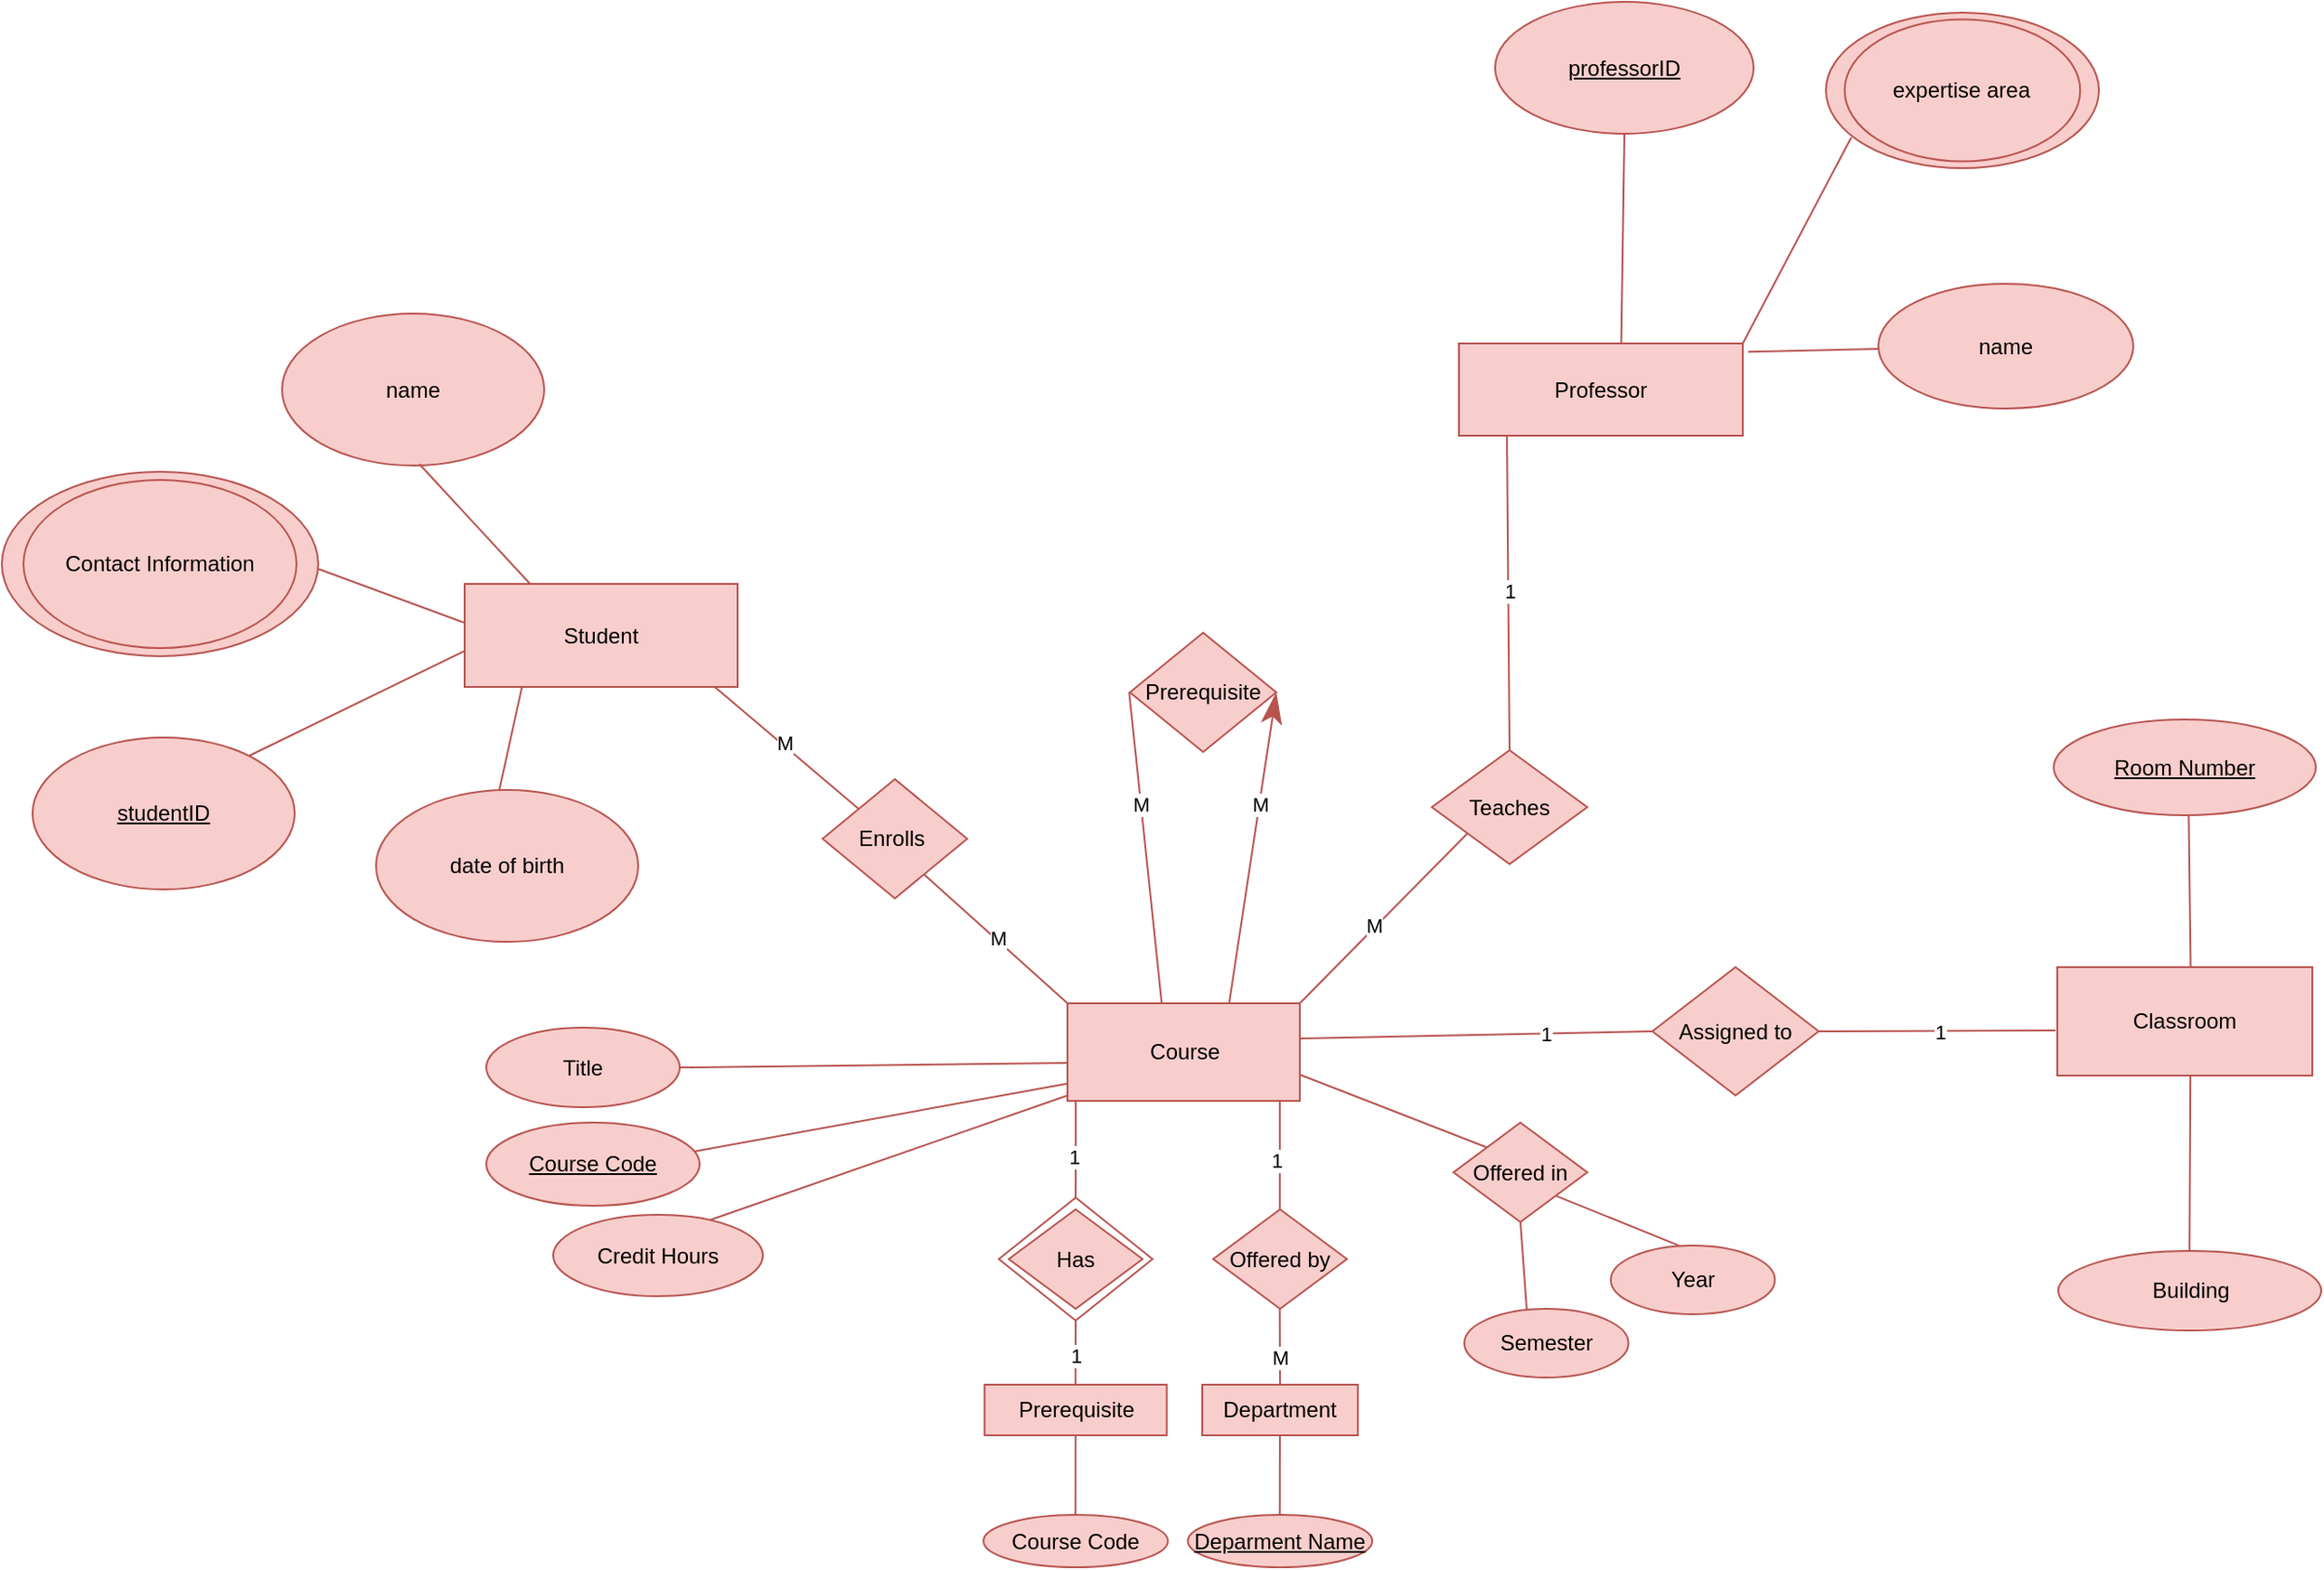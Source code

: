 <mxfile version="22.1.17" type="github">
  <diagram name="Page-1" id="F_wCH4cNJeah3VXanhgM">
    <mxGraphModel dx="884" dy="637" grid="0" gridSize="10" guides="1" tooltips="1" connect="1" arrows="1" fold="1" page="0" pageScale="1" pageWidth="850" pageHeight="1100" math="0" shadow="0">
      <root>
        <mxCell id="0" />
        <mxCell id="1" parent="0" />
        <mxCell id="qFm-FN6bEXjQ4lzIaX7l-1" value="&lt;u&gt;studentID&lt;/u&gt;" style="ellipse;whiteSpace=wrap;html=1;fillColor=#f8cecc;strokeColor=#b85450;" parent="1" vertex="1">
          <mxGeometry x="-154" y="271" width="145" height="84" as="geometry" />
        </mxCell>
        <mxCell id="qFm-FN6bEXjQ4lzIaX7l-2" value="name" style="ellipse;whiteSpace=wrap;html=1;fillColor=#f8cecc;strokeColor=#b85450;" parent="1" vertex="1">
          <mxGeometry x="-16" y="36.5" width="145" height="84" as="geometry" />
        </mxCell>
        <mxCell id="qFm-FN6bEXjQ4lzIaX7l-4" value="date of birth" style="ellipse;whiteSpace=wrap;html=1;fillColor=#f8cecc;strokeColor=#b85450;" parent="1" vertex="1">
          <mxGeometry x="36" y="300" width="145" height="84" as="geometry" />
        </mxCell>
        <mxCell id="qFm-FN6bEXjQ4lzIaX7l-7" value="Student" style="rounded=0;whiteSpace=wrap;html=1;fillColor=#f8cecc;strokeColor=#b85450;" parent="1" vertex="1">
          <mxGeometry x="85" y="186" width="151" height="57" as="geometry" />
        </mxCell>
        <mxCell id="zLRRYhPwCApjRW2eAUQS-5" value="Enrolls&amp;nbsp;&lt;br&gt;" style="rhombus;whiteSpace=wrap;html=1;rounded=0;fillColor=#f8cecc;strokeColor=#b85450;" parent="1" vertex="1">
          <mxGeometry x="283" y="294" width="80" height="66" as="geometry" />
        </mxCell>
        <mxCell id="zLRRYhPwCApjRW2eAUQS-9" value="Course" style="rounded=0;whiteSpace=wrap;html=1;fillColor=#f8cecc;strokeColor=#b85450;" parent="1" vertex="1">
          <mxGeometry x="418.5" y="418" width="128.5" height="54" as="geometry" />
        </mxCell>
        <mxCell id="zLRRYhPwCApjRW2eAUQS-15" value="" style="edgeStyle=none;orthogonalLoop=1;jettySize=auto;html=1;rounded=0;endArrow=none;startSize=14;endSize=14;sourcePerimeterSpacing=8;targetPerimeterSpacing=8;curved=1;endFill=0;exitX=1;exitY=0;exitDx=0;exitDy=0;entryX=0.228;entryY=0.732;entryDx=0;entryDy=0;entryPerimeter=0;fillColor=#f8cecc;strokeColor=#b85450;" parent="1" source="zLRRYhPwCApjRW2eAUQS-9" target="zLRRYhPwCApjRW2eAUQS-16" edge="1">
          <mxGeometry width="140" relative="1" as="geometry">
            <mxPoint x="589" y="355" as="sourcePoint" />
            <mxPoint x="690" y="312" as="targetPoint" />
            <Array as="points" />
          </mxGeometry>
        </mxCell>
        <mxCell id="crNkgiKCeQYQdioePn7H-45" value="M" style="edgeLabel;html=1;align=center;verticalAlign=middle;resizable=0;points=[];" vertex="1" connectable="0" parent="zLRRYhPwCApjRW2eAUQS-15">
          <mxGeometry x="-0.099" y="1" relative="1" as="geometry">
            <mxPoint as="offset" />
          </mxGeometry>
        </mxCell>
        <mxCell id="zLRRYhPwCApjRW2eAUQS-16" value="Teaches" style="rhombus;whiteSpace=wrap;html=1;rounded=0;fillColor=#f8cecc;strokeColor=#b85450;" parent="1" vertex="1">
          <mxGeometry x="620" y="278" width="86" height="63" as="geometry" />
        </mxCell>
        <mxCell id="zLRRYhPwCApjRW2eAUQS-18" value="" style="edgeStyle=none;orthogonalLoop=1;jettySize=auto;html=1;rounded=0;endArrow=none;startSize=14;endSize=14;sourcePerimeterSpacing=8;targetPerimeterSpacing=8;curved=1;exitX=0.5;exitY=0;exitDx=0;exitDy=0;endFill=0;entryX=0.169;entryY=0.995;entryDx=0;entryDy=0;entryPerimeter=0;fillColor=#f8cecc;strokeColor=#b85450;" parent="1" source="zLRRYhPwCApjRW2eAUQS-16" target="zLRRYhPwCApjRW2eAUQS-19" edge="1">
          <mxGeometry width="140" relative="1" as="geometry">
            <mxPoint x="633" y="196" as="sourcePoint" />
            <mxPoint x="724" y="55" as="targetPoint" />
            <Array as="points" />
          </mxGeometry>
        </mxCell>
        <mxCell id="crNkgiKCeQYQdioePn7H-50" value="1" style="edgeLabel;html=1;align=center;verticalAlign=middle;resizable=0;points=[];" vertex="1" connectable="0" parent="zLRRYhPwCApjRW2eAUQS-18">
          <mxGeometry x="0.01" relative="1" as="geometry">
            <mxPoint as="offset" />
          </mxGeometry>
        </mxCell>
        <mxCell id="zLRRYhPwCApjRW2eAUQS-19" value="Professor" style="rounded=0;whiteSpace=wrap;html=1;fillColor=#f8cecc;strokeColor=#b85450;" parent="1" vertex="1">
          <mxGeometry x="635" y="53" width="157" height="51" as="geometry" />
        </mxCell>
        <mxCell id="zLRRYhPwCApjRW2eAUQS-22" value="" style="edgeStyle=none;orthogonalLoop=1;jettySize=auto;html=1;rounded=0;endArrow=none;startSize=14;endSize=14;sourcePerimeterSpacing=8;targetPerimeterSpacing=8;curved=1;endFill=0;exitX=1;exitY=0.361;exitDx=0;exitDy=0;entryX=0;entryY=0.5;entryDx=0;entryDy=0;exitPerimeter=0;fillColor=#f8cecc;strokeColor=#b85450;" parent="1" source="zLRRYhPwCApjRW2eAUQS-9" target="zLRRYhPwCApjRW2eAUQS-23" edge="1">
          <mxGeometry width="140" relative="1" as="geometry">
            <mxPoint x="578.5" y="437.54" as="sourcePoint" />
            <mxPoint x="715.508" y="437.468" as="targetPoint" />
            <Array as="points" />
          </mxGeometry>
        </mxCell>
        <mxCell id="crNkgiKCeQYQdioePn7H-24" value="1" style="edgeLabel;html=1;align=center;verticalAlign=middle;resizable=0;points=[];" vertex="1" connectable="0" parent="zLRRYhPwCApjRW2eAUQS-22">
          <mxGeometry x="0.391" relative="1" as="geometry">
            <mxPoint as="offset" />
          </mxGeometry>
        </mxCell>
        <mxCell id="zLRRYhPwCApjRW2eAUQS-23" value="Assigned to" style="rhombus;whiteSpace=wrap;html=1;rounded=0;fillColor=#f8cecc;strokeColor=#b85450;" parent="1" vertex="1">
          <mxGeometry x="742" y="398" width="92" height="71" as="geometry" />
        </mxCell>
        <mxCell id="zLRRYhPwCApjRW2eAUQS-24" value="" style="group;fillColor=none;strokeColor=none;" parent="1" vertex="1" connectable="0">
          <mxGeometry x="-171" y="124" width="175" height="102" as="geometry" />
        </mxCell>
        <mxCell id="zLRRYhPwCApjRW2eAUQS-1" value="" style="ellipse;whiteSpace=wrap;html=1;fillColor=#f8cecc;strokeColor=#b85450;" parent="zLRRYhPwCApjRW2eAUQS-24" vertex="1">
          <mxGeometry width="175" height="102" as="geometry" />
        </mxCell>
        <mxCell id="zLRRYhPwCApjRW2eAUQS-2" value="Contact Information" style="ellipse;whiteSpace=wrap;html=1;fillColor=#f8cecc;strokeColor=#b85450;" parent="zLRRYhPwCApjRW2eAUQS-24" vertex="1">
          <mxGeometry x="12" y="4.5" width="151" height="93" as="geometry" />
        </mxCell>
        <mxCell id="zLRRYhPwCApjRW2eAUQS-25" value="" style="edgeStyle=none;orthogonalLoop=1;jettySize=auto;html=1;rounded=0;endArrow=none;startSize=14;endSize=14;sourcePerimeterSpacing=8;targetPerimeterSpacing=8;curved=1;endFill=0;exitX=0.594;exitY=0.99;exitDx=0;exitDy=0;exitPerimeter=0;entryX=0.307;entryY=-0.002;entryDx=0;entryDy=0;entryPerimeter=0;fillColor=#f8cecc;strokeColor=#b85450;" parent="1" edge="1">
          <mxGeometry width="140" relative="1" as="geometry">
            <mxPoint x="60.0" y="119.77" as="sourcePoint" />
            <mxPoint x="121.227" y="185.996" as="targetPoint" />
            <Array as="points" />
          </mxGeometry>
        </mxCell>
        <mxCell id="zLRRYhPwCApjRW2eAUQS-26" value="" style="edgeStyle=none;orthogonalLoop=1;jettySize=auto;html=1;rounded=0;endArrow=none;startSize=14;endSize=14;sourcePerimeterSpacing=8;targetPerimeterSpacing=8;curved=1;endFill=0;exitX=0.999;exitY=0.526;exitDx=0;exitDy=0;exitPerimeter=0;entryX=-0.002;entryY=0.376;entryDx=0;entryDy=0;entryPerimeter=0;fillColor=#f8cecc;strokeColor=#b85450;" parent="1" source="zLRRYhPwCApjRW2eAUQS-1" target="qFm-FN6bEXjQ4lzIaX7l-7" edge="1">
          <mxGeometry width="140" relative="1" as="geometry">
            <mxPoint x="4" y="172" as="sourcePoint" />
            <mxPoint x="61" y="222" as="targetPoint" />
            <Array as="points" />
          </mxGeometry>
        </mxCell>
        <mxCell id="zLRRYhPwCApjRW2eAUQS-27" value="" style="edgeStyle=none;orthogonalLoop=1;jettySize=auto;html=1;rounded=0;endArrow=none;startSize=14;endSize=14;sourcePerimeterSpacing=8;targetPerimeterSpacing=8;curved=1;endFill=0;exitX=0.999;exitY=0.526;exitDx=0;exitDy=0;exitPerimeter=0;entryX=0;entryY=0.65;entryDx=0;entryDy=0;entryPerimeter=0;fillColor=#f8cecc;strokeColor=#b85450;" parent="1" target="qFm-FN6bEXjQ4lzIaX7l-7" edge="1">
          <mxGeometry width="140" relative="1" as="geometry">
            <mxPoint x="-34" y="281" as="sourcePoint" />
            <mxPoint x="47" y="296" as="targetPoint" />
            <Array as="points" />
          </mxGeometry>
        </mxCell>
        <mxCell id="zLRRYhPwCApjRW2eAUQS-28" value="" style="edgeStyle=none;orthogonalLoop=1;jettySize=auto;html=1;rounded=0;endArrow=none;startSize=14;endSize=14;sourcePerimeterSpacing=8;targetPerimeterSpacing=8;curved=1;endFill=0;exitX=0.346;exitY=-0.006;exitDx=0;exitDy=0;exitPerimeter=0;entryX=0.21;entryY=1.001;entryDx=0;entryDy=0;entryPerimeter=0;fillColor=#f8cecc;strokeColor=#b85450;" parent="1" target="qFm-FN6bEXjQ4lzIaX7l-7" edge="1">
          <mxGeometry width="140" relative="1" as="geometry">
            <mxPoint x="104.09" y="300.496" as="sourcePoint" />
            <mxPoint x="119" y="244" as="targetPoint" />
            <Array as="points" />
          </mxGeometry>
        </mxCell>
        <mxCell id="zLRRYhPwCApjRW2eAUQS-31" value="" style="edgeStyle=none;curved=1;rounded=0;orthogonalLoop=1;jettySize=auto;html=1;endArrow=none;startSize=14;endSize=14;sourcePerimeterSpacing=8;targetPerimeterSpacing=8;endFill=0;exitX=1;exitY=0.5;exitDx=0;exitDy=0;fillColor=#f8cecc;strokeColor=#b85450;" parent="1" source="zLRRYhPwCApjRW2eAUQS-23" edge="1">
          <mxGeometry relative="1" as="geometry">
            <mxPoint x="841" y="437.88" as="sourcePoint" />
            <mxPoint x="965" y="433" as="targetPoint" />
            <Array as="points" />
          </mxGeometry>
        </mxCell>
        <mxCell id="crNkgiKCeQYQdioePn7H-25" value="1" style="edgeLabel;html=1;align=center;verticalAlign=middle;resizable=0;points=[];" vertex="1" connectable="0" parent="zLRRYhPwCApjRW2eAUQS-31">
          <mxGeometry x="0.021" y="-1" relative="1" as="geometry">
            <mxPoint as="offset" />
          </mxGeometry>
        </mxCell>
        <mxCell id="zLRRYhPwCApjRW2eAUQS-32" value="Classroom" style="rounded=0;whiteSpace=wrap;html=1;fillColor=#f8cecc;strokeColor=#b85450;" parent="1" vertex="1">
          <mxGeometry x="966" y="398" width="141" height="60" as="geometry" />
        </mxCell>
        <mxCell id="zLRRYhPwCApjRW2eAUQS-34" style="edgeStyle=none;curved=1;rounded=0;orthogonalLoop=1;jettySize=auto;html=1;endArrow=none;startSize=14;endSize=14;sourcePerimeterSpacing=8;targetPerimeterSpacing=8;endFill=0;entryX=0.515;entryY=0.995;entryDx=0;entryDy=0;entryPerimeter=0;exitX=0.523;exitY=0.001;exitDx=0;exitDy=0;exitPerimeter=0;fillColor=#f8cecc;strokeColor=#b85450;" parent="1" source="zLRRYhPwCApjRW2eAUQS-32" target="zLRRYhPwCApjRW2eAUQS-36" edge="1">
          <mxGeometry relative="1" as="geometry">
            <mxPoint x="1038.71" y="314.996" as="targetPoint" />
            <mxPoint x="1039" y="397" as="sourcePoint" />
          </mxGeometry>
        </mxCell>
        <mxCell id="zLRRYhPwCApjRW2eAUQS-35" style="edgeStyle=none;curved=1;rounded=0;orthogonalLoop=1;jettySize=auto;html=1;endArrow=none;startSize=14;endSize=14;sourcePerimeterSpacing=8;targetPerimeterSpacing=8;endFill=0;entryX=0.522;entryY=1.004;entryDx=0;entryDy=0;entryPerimeter=0;fillColor=#f8cecc;strokeColor=#b85450;" parent="1" target="zLRRYhPwCApjRW2eAUQS-32" edge="1">
          <mxGeometry relative="1" as="geometry">
            <mxPoint x="1038.8" y="477.496" as="targetPoint" />
            <mxPoint x="1039.09" y="559.5" as="sourcePoint" />
          </mxGeometry>
        </mxCell>
        <mxCell id="zLRRYhPwCApjRW2eAUQS-36" value="&lt;u&gt;Room Number&lt;/u&gt;" style="ellipse;whiteSpace=wrap;html=1;fillColor=#f8cecc;strokeColor=#b85450;" parent="1" vertex="1">
          <mxGeometry x="964" y="261" width="145" height="53" as="geometry" />
        </mxCell>
        <mxCell id="zLRRYhPwCApjRW2eAUQS-37" value="Building" style="ellipse;whiteSpace=wrap;html=1;fillColor=#f8cecc;strokeColor=#b85450;" parent="1" vertex="1">
          <mxGeometry x="966.5" y="555" width="145.5" height="44" as="geometry" />
        </mxCell>
        <mxCell id="zLRRYhPwCApjRW2eAUQS-39" value="" style="edgeStyle=none;orthogonalLoop=1;jettySize=auto;html=1;rounded=0;endArrow=none;startSize=14;endSize=14;sourcePerimeterSpacing=8;targetPerimeterSpacing=8;curved=1;exitX=0.702;exitY=0.799;exitDx=0;exitDy=0;exitPerimeter=0;entryX=0;entryY=0;entryDx=0;entryDy=0;endFill=0;fillColor=#f8cecc;strokeColor=#b85450;" parent="1" source="zLRRYhPwCApjRW2eAUQS-5" target="zLRRYhPwCApjRW2eAUQS-9" edge="1">
          <mxGeometry width="140" relative="1" as="geometry">
            <mxPoint x="420" y="304" as="sourcePoint" />
            <mxPoint x="560" y="304" as="targetPoint" />
            <Array as="points" />
          </mxGeometry>
        </mxCell>
        <mxCell id="crNkgiKCeQYQdioePn7H-21" value="M" style="edgeLabel;html=1;align=center;verticalAlign=middle;resizable=0;points=[];" vertex="1" connectable="0" parent="zLRRYhPwCApjRW2eAUQS-39">
          <mxGeometry x="0.013" y="1" relative="1" as="geometry">
            <mxPoint as="offset" />
          </mxGeometry>
        </mxCell>
        <mxCell id="zLRRYhPwCApjRW2eAUQS-40" value="" style="edgeStyle=none;orthogonalLoop=1;jettySize=auto;html=1;rounded=0;endArrow=none;startSize=14;endSize=14;sourcePerimeterSpacing=8;targetPerimeterSpacing=8;curved=1;entryX=0.916;entryY=0.999;entryDx=0;entryDy=0;entryPerimeter=0;exitX=0;exitY=0;exitDx=0;exitDy=0;endFill=0;fillColor=#f8cecc;strokeColor=#b85450;" parent="1" source="zLRRYhPwCApjRW2eAUQS-5" target="qFm-FN6bEXjQ4lzIaX7l-7" edge="1">
          <mxGeometry width="140" relative="1" as="geometry">
            <mxPoint x="408" y="356" as="sourcePoint" />
            <mxPoint x="548" y="356" as="targetPoint" />
            <Array as="points" />
          </mxGeometry>
        </mxCell>
        <mxCell id="crNkgiKCeQYQdioePn7H-20" value="M" style="edgeLabel;html=1;align=center;verticalAlign=middle;resizable=0;points=[];" vertex="1" connectable="0" parent="zLRRYhPwCApjRW2eAUQS-40">
          <mxGeometry x="0.057" y="-1" relative="1" as="geometry">
            <mxPoint as="offset" />
          </mxGeometry>
        </mxCell>
        <mxCell id="zLRRYhPwCApjRW2eAUQS-42" value="&lt;u&gt;professorID&lt;/u&gt;" style="ellipse;whiteSpace=wrap;html=1;fillColor=#f8cecc;strokeColor=#b85450;" parent="1" vertex="1">
          <mxGeometry x="655" y="-136" width="143" height="73" as="geometry" />
        </mxCell>
        <mxCell id="zLRRYhPwCApjRW2eAUQS-43" value="name" style="ellipse;whiteSpace=wrap;html=1;fillColor=#f8cecc;strokeColor=#b85450;" parent="1" vertex="1">
          <mxGeometry x="867" y="20" width="141" height="69" as="geometry" />
        </mxCell>
        <mxCell id="zLRRYhPwCApjRW2eAUQS-44" value="" style="group;fillColor=none;strokeColor=none;" parent="1" vertex="1" connectable="0">
          <mxGeometry x="838" y="-130" width="151" height="86" as="geometry" />
        </mxCell>
        <mxCell id="zLRRYhPwCApjRW2eAUQS-45" value="" style="ellipse;whiteSpace=wrap;html=1;fillColor=#f8cecc;strokeColor=#b85450;" parent="zLRRYhPwCApjRW2eAUQS-44" vertex="1">
          <mxGeometry width="151" height="86" as="geometry" />
        </mxCell>
        <mxCell id="zLRRYhPwCApjRW2eAUQS-46" value="expertise area" style="ellipse;whiteSpace=wrap;html=1;fillColor=#f8cecc;strokeColor=#b85450;" parent="zLRRYhPwCApjRW2eAUQS-44" vertex="1">
          <mxGeometry x="10.354" y="3.794" width="130.291" height="78.412" as="geometry" />
        </mxCell>
        <mxCell id="zLRRYhPwCApjRW2eAUQS-47" style="edgeStyle=none;curved=1;rounded=0;orthogonalLoop=1;jettySize=auto;html=1;exitX=0.5;exitY=1;exitDx=0;exitDy=0;endArrow=none;startSize=14;endSize=14;sourcePerimeterSpacing=8;targetPerimeterSpacing=8;endFill=0;entryX=0.572;entryY=-0.004;entryDx=0;entryDy=0;entryPerimeter=0;fillColor=#f8cecc;strokeColor=#b85450;" parent="1" source="zLRRYhPwCApjRW2eAUQS-42" target="zLRRYhPwCApjRW2eAUQS-19" edge="1">
          <mxGeometry relative="1" as="geometry">
            <mxPoint x="728" y="-29" as="targetPoint" />
          </mxGeometry>
        </mxCell>
        <mxCell id="zLRRYhPwCApjRW2eAUQS-48" value="" style="edgeStyle=none;orthogonalLoop=1;jettySize=auto;html=1;rounded=0;endArrow=none;startSize=14;endSize=14;sourcePerimeterSpacing=8;targetPerimeterSpacing=8;curved=1;exitX=1;exitY=0;exitDx=0;exitDy=0;endFill=0;entryX=0.093;entryY=0.802;entryDx=0;entryDy=0;entryPerimeter=0;fillColor=#f8cecc;strokeColor=#b85450;" parent="1" source="zLRRYhPwCApjRW2eAUQS-19" target="zLRRYhPwCApjRW2eAUQS-45" edge="1">
          <mxGeometry width="140" relative="1" as="geometry">
            <mxPoint x="752" y="-80" as="sourcePoint" />
            <mxPoint x="864" y="-57" as="targetPoint" />
            <Array as="points" />
          </mxGeometry>
        </mxCell>
        <mxCell id="zLRRYhPwCApjRW2eAUQS-49" style="edgeStyle=none;curved=1;rounded=0;orthogonalLoop=1;jettySize=auto;html=1;entryX=0;entryY=0.635;entryDx=0;entryDy=0;entryPerimeter=0;endArrow=none;startSize=14;endSize=14;sourcePerimeterSpacing=8;targetPerimeterSpacing=8;exitX=1;exitY=0.5;exitDx=0;exitDy=0;endFill=0;fillColor=#f8cecc;strokeColor=#b85450;" parent="1" edge="1">
          <mxGeometry relative="1" as="geometry">
            <mxPoint x="795" y="57.66" as="sourcePoint" />
            <mxPoint x="867" y="56.0" as="targetPoint" />
          </mxGeometry>
        </mxCell>
        <mxCell id="zLRRYhPwCApjRW2eAUQS-50" value="" style="edgeStyle=none;orthogonalLoop=1;jettySize=auto;html=1;rounded=0;endArrow=none;startSize=14;endSize=14;sourcePerimeterSpacing=8;targetPerimeterSpacing=8;curved=1;endFill=0;exitX=1;exitY=0.5;exitDx=0;exitDy=0;fillColor=#f8cecc;strokeColor=#b85450;" parent="1" source="zLRRYhPwCApjRW2eAUQS-53" edge="1">
          <mxGeometry width="140" relative="1" as="geometry">
            <mxPoint x="215" y="465" as="sourcePoint" />
            <mxPoint x="418.5" y="451" as="targetPoint" />
            <Array as="points" />
          </mxGeometry>
        </mxCell>
        <mxCell id="zLRRYhPwCApjRW2eAUQS-51" value="" style="edgeStyle=none;orthogonalLoop=1;jettySize=auto;html=1;rounded=0;endArrow=none;startSize=14;endSize=14;sourcePerimeterSpacing=8;targetPerimeterSpacing=8;curved=1;endFill=0;exitX=0.968;exitY=0.35;exitDx=0;exitDy=0;entryX=0.002;entryY=0.821;entryDx=0;entryDy=0;entryPerimeter=0;exitPerimeter=0;fillColor=#f8cecc;strokeColor=#b85450;" parent="1" source="zLRRYhPwCApjRW2eAUQS-54" target="zLRRYhPwCApjRW2eAUQS-9" edge="1">
          <mxGeometry width="140" relative="1" as="geometry">
            <mxPoint x="228" y="504" as="sourcePoint" />
            <mxPoint x="418.5" y="460" as="targetPoint" />
            <Array as="points" />
          </mxGeometry>
        </mxCell>
        <mxCell id="zLRRYhPwCApjRW2eAUQS-52" value="" style="edgeStyle=none;orthogonalLoop=1;jettySize=auto;html=1;rounded=0;endArrow=none;startSize=14;endSize=14;sourcePerimeterSpacing=8;targetPerimeterSpacing=8;curved=1;endFill=0;exitX=0.748;exitY=0.064;exitDx=0;exitDy=0;exitPerimeter=0;fillColor=#f8cecc;strokeColor=#b85450;" parent="1" source="zLRRYhPwCApjRW2eAUQS-55" edge="1">
          <mxGeometry width="140" relative="1" as="geometry">
            <mxPoint x="224.828" y="536.095" as="sourcePoint" />
            <mxPoint x="418.5" y="469" as="targetPoint" />
            <Array as="points" />
          </mxGeometry>
        </mxCell>
        <mxCell id="zLRRYhPwCApjRW2eAUQS-53" value="Title" style="ellipse;whiteSpace=wrap;html=1;fillColor=#f8cecc;strokeColor=#b85450;" parent="1" vertex="1">
          <mxGeometry x="97" y="431.5" width="107" height="44" as="geometry" />
        </mxCell>
        <mxCell id="zLRRYhPwCApjRW2eAUQS-54" value="&lt;u&gt;Course Code&lt;/u&gt;" style="ellipse;whiteSpace=wrap;html=1;fillColor=#f8cecc;strokeColor=#b85450;" parent="1" vertex="1">
          <mxGeometry x="97" y="484" width="118" height="46" as="geometry" />
        </mxCell>
        <mxCell id="zLRRYhPwCApjRW2eAUQS-55" value="Credit Hours" style="ellipse;whiteSpace=wrap;html=1;fillColor=#f8cecc;strokeColor=#b85450;" parent="1" vertex="1">
          <mxGeometry x="134" y="535" width="116" height="45" as="geometry" />
        </mxCell>
        <mxCell id="zLRRYhPwCApjRW2eAUQS-58" value="" style="edgeStyle=none;orthogonalLoop=1;jettySize=auto;html=1;rounded=0;endArrow=none;startSize=14;endSize=14;sourcePerimeterSpacing=8;targetPerimeterSpacing=8;curved=1;entryX=0;entryY=0;entryDx=0;entryDy=0;endFill=0;fillColor=#f8cecc;strokeColor=#b85450;exitX=1;exitY=0.731;exitDx=0;exitDy=0;exitPerimeter=0;" parent="1" source="zLRRYhPwCApjRW2eAUQS-9" target="zLRRYhPwCApjRW2eAUQS-59" edge="1">
          <mxGeometry width="140" relative="1" as="geometry">
            <mxPoint x="549" y="459" as="sourcePoint" />
            <mxPoint x="609" y="514" as="targetPoint" />
            <Array as="points" />
          </mxGeometry>
        </mxCell>
        <mxCell id="zLRRYhPwCApjRW2eAUQS-59" value="Offered in" style="rhombus;whiteSpace=wrap;html=1;rounded=0;fillColor=#f8cecc;strokeColor=#b85450;" parent="1" vertex="1">
          <mxGeometry x="632" y="484" width="74" height="55" as="geometry" />
        </mxCell>
        <mxCell id="zLRRYhPwCApjRW2eAUQS-61" value="" style="edgeStyle=none;orthogonalLoop=1;jettySize=auto;html=1;rounded=0;endArrow=none;startSize=14;endSize=14;sourcePerimeterSpacing=8;targetPerimeterSpacing=8;curved=1;endFill=0;exitX=0.5;exitY=1;exitDx=0;exitDy=0;entryX=0.381;entryY=0.033;entryDx=0;entryDy=0;entryPerimeter=0;fillColor=#f8cecc;strokeColor=#b85450;" parent="1" source="zLRRYhPwCApjRW2eAUQS-59" target="zLRRYhPwCApjRW2eAUQS-64" edge="1">
          <mxGeometry width="140" relative="1" as="geometry">
            <mxPoint x="630.1" y="578" as="sourcePoint" />
            <mxPoint x="630.63" y="650" as="targetPoint" />
            <Array as="points" />
          </mxGeometry>
        </mxCell>
        <mxCell id="zLRRYhPwCApjRW2eAUQS-62" value="" style="edgeStyle=none;orthogonalLoop=1;jettySize=auto;html=1;rounded=0;endArrow=none;startSize=14;endSize=14;sourcePerimeterSpacing=8;targetPerimeterSpacing=8;curved=1;endFill=0;exitX=0.767;exitY=0.737;exitDx=0;exitDy=0;exitPerimeter=0;entryX=0.416;entryY=0.002;entryDx=0;entryDy=0;entryPerimeter=0;fillColor=#f8cecc;strokeColor=#b85450;" parent="1" source="zLRRYhPwCApjRW2eAUQS-59" target="zLRRYhPwCApjRW2eAUQS-66" edge="1">
          <mxGeometry width="140" relative="1" as="geometry">
            <mxPoint x="656.995" y="567.0" as="sourcePoint" />
            <mxPoint x="699" y="637" as="targetPoint" />
            <Array as="points" />
          </mxGeometry>
        </mxCell>
        <mxCell id="zLRRYhPwCApjRW2eAUQS-64" value="Semester" style="ellipse;whiteSpace=wrap;html=1;fillColor=#f8cecc;strokeColor=#b85450;" parent="1" vertex="1">
          <mxGeometry x="638" y="587" width="90.75" height="38" as="geometry" />
        </mxCell>
        <mxCell id="zLRRYhPwCApjRW2eAUQS-66" value="Year" style="ellipse;whiteSpace=wrap;html=1;fillColor=#f8cecc;strokeColor=#b85450;" parent="1" vertex="1">
          <mxGeometry x="719" y="552" width="90.75" height="38" as="geometry" />
        </mxCell>
        <mxCell id="zLRRYhPwCApjRW2eAUQS-68" value="" style="edgeStyle=none;orthogonalLoop=1;jettySize=auto;html=1;rounded=0;endArrow=none;startSize=14;endSize=14;sourcePerimeterSpacing=8;targetPerimeterSpacing=8;curved=1;endFill=0;fillColor=#f8cecc;strokeColor=#b85450;entryX=0.5;entryY=0;entryDx=0;entryDy=0;" parent="1" edge="1" target="crNkgiKCeQYQdioePn7H-1">
          <mxGeometry width="140" relative="1" as="geometry">
            <mxPoint x="423.08" y="472" as="sourcePoint" />
            <mxPoint x="423" y="534" as="targetPoint" />
            <Array as="points" />
          </mxGeometry>
        </mxCell>
        <mxCell id="crNkgiKCeQYQdioePn7H-40" value="1" style="edgeLabel;html=1;align=center;verticalAlign=middle;resizable=0;points=[];" vertex="1" connectable="0" parent="zLRRYhPwCApjRW2eAUQS-68">
          <mxGeometry x="0.149" y="-1" relative="1" as="geometry">
            <mxPoint as="offset" />
          </mxGeometry>
        </mxCell>
        <mxCell id="zLRRYhPwCApjRW2eAUQS-70" style="edgeStyle=none;curved=1;rounded=0;orthogonalLoop=1;jettySize=auto;html=1;endArrow=none;startSize=14;endSize=14;sourcePerimeterSpacing=8;targetPerimeterSpacing=8;endFill=0;fillColor=#f8cecc;strokeColor=#b85450;exitX=0.5;exitY=1;exitDx=0;exitDy=0;" parent="1" edge="1" source="crNkgiKCeQYQdioePn7H-1">
          <mxGeometry relative="1" as="geometry">
            <mxPoint x="422.88" y="631" as="targetPoint" />
            <mxPoint x="422.93" y="587" as="sourcePoint" />
          </mxGeometry>
        </mxCell>
        <mxCell id="crNkgiKCeQYQdioePn7H-23" value="1" style="edgeLabel;html=1;align=center;verticalAlign=middle;resizable=0;points=[];" vertex="1" connectable="0" parent="zLRRYhPwCApjRW2eAUQS-70">
          <mxGeometry x="0.037" relative="1" as="geometry">
            <mxPoint as="offset" />
          </mxGeometry>
        </mxCell>
        <mxCell id="zLRRYhPwCApjRW2eAUQS-69" value="Has&lt;br&gt;" style="rhombus;whiteSpace=wrap;html=1;rounded=0;fillColor=#f8cecc;strokeColor=#b85450;" parent="1" vertex="1">
          <mxGeometry x="386" y="532" width="74" height="55" as="geometry" />
        </mxCell>
        <mxCell id="zLRRYhPwCApjRW2eAUQS-72" value="Prerequisite" style="rounded=0;whiteSpace=wrap;html=1;fillColor=#f8cecc;strokeColor=#b85450;" parent="1" vertex="1">
          <mxGeometry x="372.62" y="629" width="100.75" height="28" as="geometry" />
        </mxCell>
        <mxCell id="zLRRYhPwCApjRW2eAUQS-73" style="edgeStyle=none;curved=1;rounded=0;orthogonalLoop=1;jettySize=auto;html=1;endArrow=none;startSize=14;endSize=14;sourcePerimeterSpacing=8;targetPerimeterSpacing=8;endFill=0;fillColor=#f8cecc;strokeColor=#b85450;" parent="1" edge="1">
          <mxGeometry relative="1" as="geometry">
            <mxPoint x="422.88" y="701" as="targetPoint" />
            <mxPoint x="422.93" y="657" as="sourcePoint" />
          </mxGeometry>
        </mxCell>
        <mxCell id="zLRRYhPwCApjRW2eAUQS-75" value="Course Code" style="ellipse;whiteSpace=wrap;html=1;fillColor=#f8cecc;strokeColor=#b85450;" parent="1" vertex="1">
          <mxGeometry x="372" y="701" width="102" height="29" as="geometry" />
        </mxCell>
        <mxCell id="zLRRYhPwCApjRW2eAUQS-77" value="Offered by" style="rhombus;whiteSpace=wrap;html=1;rounded=0;fillColor=#f8cecc;strokeColor=#b85450;" parent="1" vertex="1">
          <mxGeometry x="499.06" y="532" width="74" height="55" as="geometry" />
        </mxCell>
        <mxCell id="zLRRYhPwCApjRW2eAUQS-78" value="" style="edgeStyle=none;orthogonalLoop=1;jettySize=auto;html=1;rounded=0;endArrow=none;startSize=14;endSize=14;sourcePerimeterSpacing=8;targetPerimeterSpacing=8;curved=1;endFill=0;fillColor=#f8cecc;strokeColor=#b85450;entryX=0.5;entryY=0;entryDx=0;entryDy=0;" parent="1" edge="1">
          <mxGeometry width="140" relative="1" as="geometry">
            <mxPoint x="535.92" y="472" as="sourcePoint" />
            <mxPoint x="535.92" y="532" as="targetPoint" />
            <Array as="points" />
          </mxGeometry>
        </mxCell>
        <mxCell id="crNkgiKCeQYQdioePn7H-41" value="1" style="edgeLabel;html=1;align=center;verticalAlign=middle;resizable=0;points=[];" vertex="1" connectable="0" parent="zLRRYhPwCApjRW2eAUQS-78">
          <mxGeometry x="0.082" y="-2" relative="1" as="geometry">
            <mxPoint as="offset" />
          </mxGeometry>
        </mxCell>
        <mxCell id="zLRRYhPwCApjRW2eAUQS-79" value="" style="edgeStyle=none;orthogonalLoop=1;jettySize=auto;html=1;rounded=0;endArrow=none;startSize=14;endSize=14;sourcePerimeterSpacing=8;targetPerimeterSpacing=8;curved=1;endFill=0;fillColor=#f8cecc;strokeColor=#b85450;entryX=0.5;entryY=0;entryDx=0;entryDy=0;" parent="1" target="zLRRYhPwCApjRW2eAUQS-80" edge="1">
          <mxGeometry width="140" relative="1" as="geometry">
            <mxPoint x="535.87" y="587" as="sourcePoint" />
            <mxPoint x="536.25" y="627" as="targetPoint" />
            <Array as="points" />
          </mxGeometry>
        </mxCell>
        <mxCell id="crNkgiKCeQYQdioePn7H-22" value="M" style="edgeLabel;html=1;align=center;verticalAlign=middle;resizable=0;points=[];" vertex="1" connectable="0" parent="zLRRYhPwCApjRW2eAUQS-79">
          <mxGeometry x="0.256" relative="1" as="geometry">
            <mxPoint as="offset" />
          </mxGeometry>
        </mxCell>
        <mxCell id="zLRRYhPwCApjRW2eAUQS-80" value="Department" style="rounded=0;whiteSpace=wrap;html=1;fillColor=#f8cecc;strokeColor=#b85450;" parent="1" vertex="1">
          <mxGeometry x="493" y="629" width="86.12" height="28" as="geometry" />
        </mxCell>
        <mxCell id="zLRRYhPwCApjRW2eAUQS-81" style="edgeStyle=none;curved=1;rounded=0;orthogonalLoop=1;jettySize=auto;html=1;endArrow=none;startSize=14;endSize=14;sourcePerimeterSpacing=8;targetPerimeterSpacing=8;endFill=0;fillColor=#f8cecc;strokeColor=#b85450;" parent="1" edge="1">
          <mxGeometry relative="1" as="geometry">
            <mxPoint x="535.92" y="701" as="targetPoint" />
            <mxPoint x="535.97" y="657" as="sourcePoint" />
          </mxGeometry>
        </mxCell>
        <mxCell id="zLRRYhPwCApjRW2eAUQS-82" value="Deparment Name" style="ellipse;whiteSpace=wrap;html=1;fillColor=#f8cecc;strokeColor=#b85450;fontStyle=4" parent="1" vertex="1">
          <mxGeometry x="485.06" y="701" width="102" height="29" as="geometry" />
        </mxCell>
        <mxCell id="crNkgiKCeQYQdioePn7H-1" value="" style="rhombus;whiteSpace=wrap;html=1;rounded=0;fillColor=none;strokeColor=#b85450;" vertex="1" parent="1">
          <mxGeometry x="380.5" y="525.5" width="85.01" height="68" as="geometry" />
        </mxCell>
        <mxCell id="crNkgiKCeQYQdioePn7H-51" value="Prerequisite" style="rhombus;whiteSpace=wrap;html=1;rounded=0;fillColor=#f8cecc;strokeColor=#b85450;" vertex="1" parent="1">
          <mxGeometry x="453" y="213" width="81" height="66" as="geometry" />
        </mxCell>
        <mxCell id="crNkgiKCeQYQdioePn7H-55" value="" style="edgeStyle=none;orthogonalLoop=1;jettySize=auto;html=1;rounded=0;endArrow=classicThin;startSize=14;endSize=14;sourcePerimeterSpacing=8;targetPerimeterSpacing=8;curved=1;endFill=1;fillColor=#f8cecc;strokeColor=#b85450;exitX=0.696;exitY=-0.004;exitDx=0;exitDy=0;exitPerimeter=0;entryX=0.999;entryY=0.506;entryDx=0;entryDy=0;entryPerimeter=0;" edge="1" parent="1" source="zLRRYhPwCApjRW2eAUQS-9" target="crNkgiKCeQYQdioePn7H-51">
          <mxGeometry width="140" relative="1" as="geometry">
            <mxPoint x="515" y="414" as="sourcePoint" />
            <mxPoint x="534" y="247" as="targetPoint" />
            <Array as="points" />
          </mxGeometry>
        </mxCell>
        <mxCell id="crNkgiKCeQYQdioePn7H-57" value="M" style="edgeLabel;html=1;align=center;verticalAlign=middle;resizable=0;points=[];" vertex="1" connectable="0" parent="crNkgiKCeQYQdioePn7H-55">
          <mxGeometry x="0.278" relative="1" as="geometry">
            <mxPoint as="offset" />
          </mxGeometry>
        </mxCell>
        <mxCell id="crNkgiKCeQYQdioePn7H-56" value="" style="edgeStyle=none;orthogonalLoop=1;jettySize=auto;html=1;rounded=0;endArrow=none;startSize=14;endSize=14;sourcePerimeterSpacing=8;targetPerimeterSpacing=8;curved=1;entryX=-0.005;entryY=0.498;entryDx=0;entryDy=0;fillColor=#f8cecc;strokeColor=#b85450;endFill=0;exitX=0.406;exitY=-0.007;exitDx=0;exitDy=0;exitPerimeter=0;entryPerimeter=0;" edge="1" parent="1" target="crNkgiKCeQYQdioePn7H-51">
          <mxGeometry width="140" relative="1" as="geometry">
            <mxPoint x="470.591" y="418.002" as="sourcePoint" />
            <mxPoint x="453.001" y="246.116" as="targetPoint" />
            <Array as="points" />
          </mxGeometry>
        </mxCell>
        <mxCell id="crNkgiKCeQYQdioePn7H-58" value="M" style="edgeLabel;html=1;align=center;verticalAlign=middle;resizable=0;points=[];" vertex="1" connectable="0" parent="crNkgiKCeQYQdioePn7H-56">
          <mxGeometry x="0.28" relative="1" as="geometry">
            <mxPoint as="offset" />
          </mxGeometry>
        </mxCell>
      </root>
    </mxGraphModel>
  </diagram>
</mxfile>
